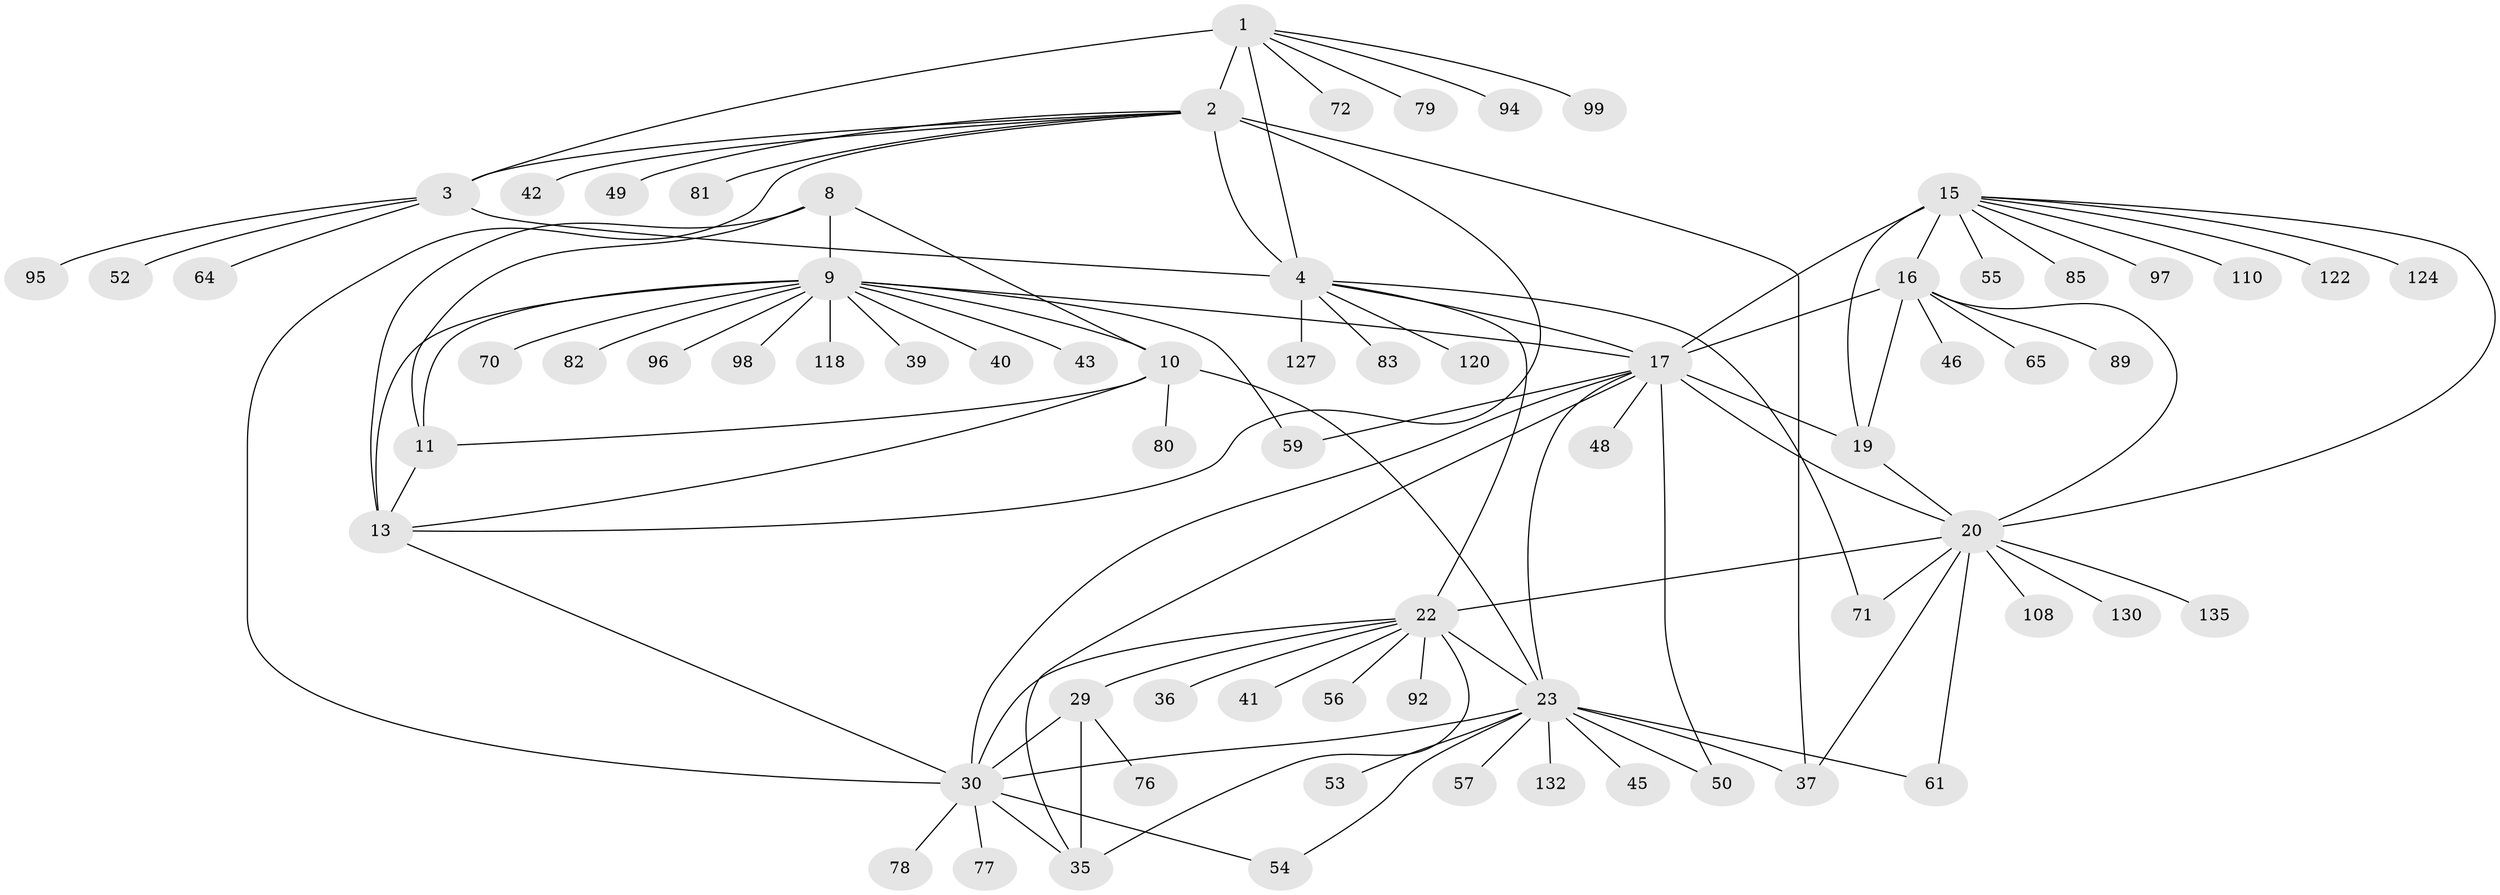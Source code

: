 // original degree distribution, {10: 0.04225352112676056, 9: 0.035211267605633804, 12: 0.014084507042253521, 8: 0.09154929577464789, 7: 0.02112676056338028, 14: 0.007042253521126761, 13: 0.007042253521126761, 11: 0.02112676056338028, 15: 0.007042253521126761, 2: 0.14788732394366197, 3: 0.02112676056338028, 1: 0.5774647887323944, 4: 0.007042253521126761}
// Generated by graph-tools (version 1.1) at 2025/15/03/09/25 04:15:52]
// undirected, 71 vertices, 104 edges
graph export_dot {
graph [start="1"]
  node [color=gray90,style=filled];
  1;
  2 [super="+112+114+5"];
  3;
  4;
  8 [super="+116+68"];
  9 [super="+14+12"];
  10;
  11 [super="+87+113"];
  13;
  15 [super="+18"];
  16;
  17;
  19 [super="+131+21+38"];
  20;
  22 [super="+26+31+25"];
  23 [super="+44+100+140+28+66+24"];
  29 [super="+119+128+33+32"];
  30 [super="+90+73+58+134+142+34"];
  35 [super="+62+88"];
  36 [super="+141"];
  37 [super="+69"];
  39;
  40;
  41;
  42;
  43;
  45;
  46;
  48;
  49 [super="+93"];
  50;
  52;
  53;
  54 [super="+84+67"];
  55;
  56;
  57 [super="+63"];
  59;
  61;
  64;
  65;
  70;
  71;
  72 [super="+139"];
  76;
  77;
  78;
  79;
  80;
  81;
  82;
  83 [super="+133"];
  85;
  89;
  92 [super="+125"];
  94;
  95;
  96;
  97;
  98;
  99;
  108;
  110;
  118 [super="+126"];
  120;
  122;
  124;
  127;
  130;
  132;
  135;
  1 -- 2 [weight=4];
  1 -- 3;
  1 -- 4;
  1 -- 72;
  1 -- 79;
  1 -- 94;
  1 -- 99;
  2 -- 3 [weight=4];
  2 -- 4 [weight=4];
  2 -- 37;
  2 -- 30;
  2 -- 42;
  2 -- 13;
  2 -- 81;
  2 -- 49;
  3 -- 4;
  3 -- 52;
  3 -- 64;
  3 -- 95;
  4 -- 17;
  4 -- 71;
  4 -- 83;
  4 -- 120;
  4 -- 127;
  4 -- 22;
  8 -- 9 [weight=3];
  8 -- 10;
  8 -- 11;
  8 -- 13;
  9 -- 10 [weight=3];
  9 -- 11 [weight=3];
  9 -- 13 [weight=3];
  9 -- 17;
  9 -- 70;
  9 -- 96;
  9 -- 118;
  9 -- 98;
  9 -- 39;
  9 -- 43;
  9 -- 82;
  9 -- 59;
  9 -- 40;
  10 -- 11;
  10 -- 13;
  10 -- 23;
  10 -- 80;
  11 -- 13;
  13 -- 30;
  15 -- 16 [weight=2];
  15 -- 17 [weight=2];
  15 -- 19 [weight=4];
  15 -- 20 [weight=2];
  15 -- 55;
  15 -- 85;
  15 -- 122;
  15 -- 97;
  15 -- 110;
  15 -- 124;
  16 -- 17;
  16 -- 19 [weight=2];
  16 -- 20;
  16 -- 46;
  16 -- 65;
  16 -- 89;
  17 -- 19 [weight=2];
  17 -- 20;
  17 -- 48;
  17 -- 50;
  17 -- 59;
  17 -- 23;
  17 -- 30;
  17 -- 35;
  19 -- 20 [weight=2];
  20 -- 22;
  20 -- 37;
  20 -- 61;
  20 -- 71;
  20 -- 108;
  20 -- 130;
  20 -- 135;
  22 -- 23 [weight=12];
  22 -- 92;
  22 -- 35;
  22 -- 36;
  22 -- 29 [weight=3];
  22 -- 30 [weight=2];
  22 -- 41;
  22 -- 56;
  23 -- 132;
  23 -- 37;
  23 -- 30 [weight=2];
  23 -- 45;
  23 -- 50;
  23 -- 53;
  23 -- 54;
  23 -- 57;
  23 -- 61;
  29 -- 30 [weight=6];
  29 -- 35 [weight=3];
  29 -- 76;
  30 -- 35 [weight=2];
  30 -- 54;
  30 -- 77;
  30 -- 78;
}
